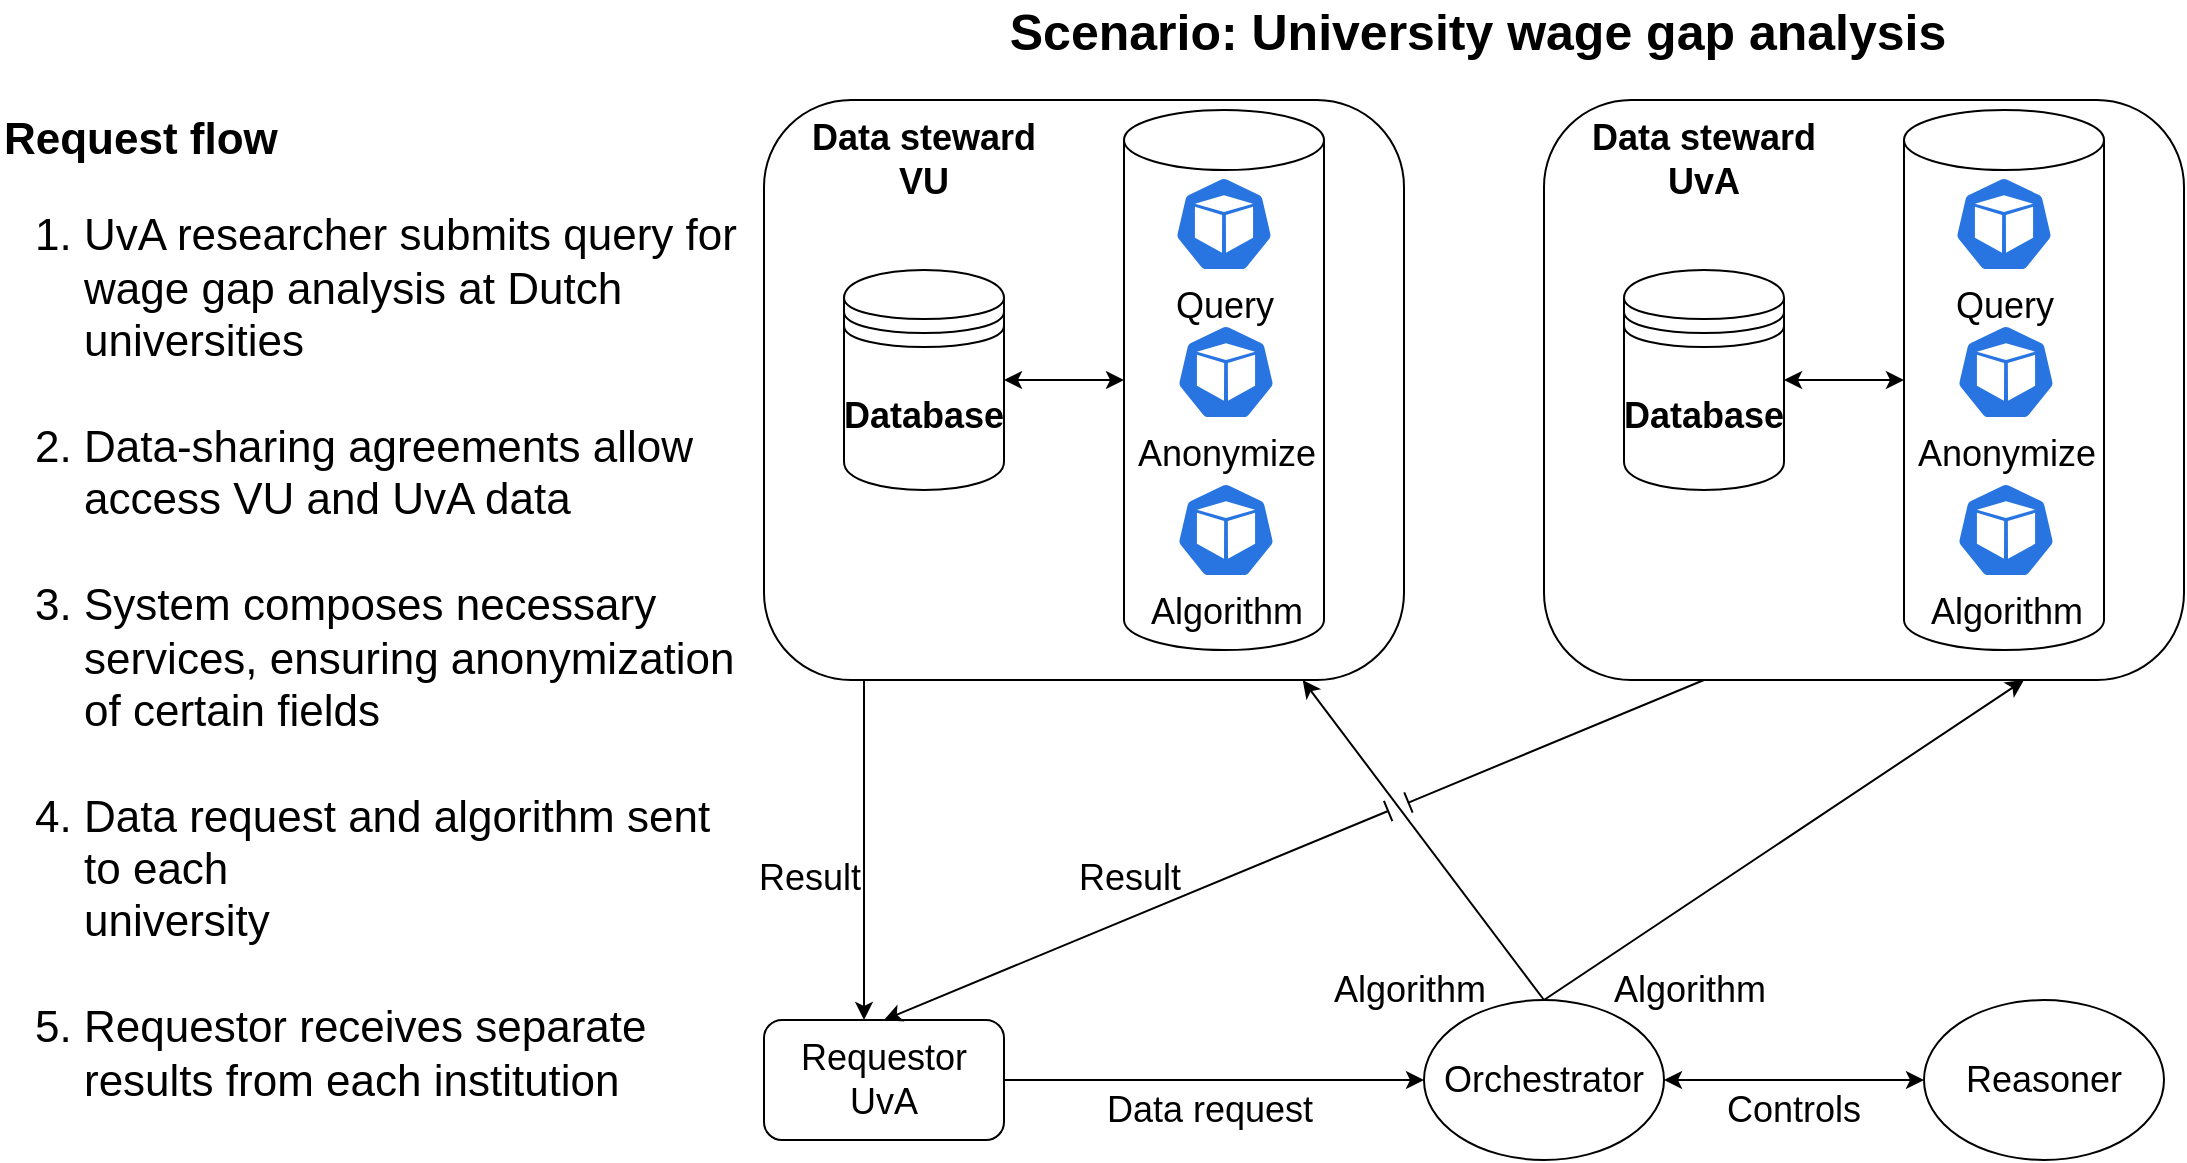 <mxfile version="21.1.2" type="device">
  <diagram name="Page-1" id="IanU65lXr5YfgjGVrclR">
    <mxGraphModel dx="1818" dy="854" grid="1" gridSize="10" guides="1" tooltips="1" connect="1" arrows="1" fold="1" page="1" pageScale="1" pageWidth="1169" pageHeight="827" math="0" shadow="0">
      <root>
        <mxCell id="0" />
        <mxCell id="1" parent="0" />
        <mxCell id="ejBQTjxxGpx7nVnpFVH0-26" style="edgeStyle=orthogonalEdgeStyle;rounded=0;orthogonalLoop=1;jettySize=auto;html=1;fontSize=18;" parent="1" source="ejBQTjxxGpx7nVnpFVH0-2" target="l7ehpIWS_LAEImh4VPKt-16" edge="1">
          <mxGeometry relative="1" as="geometry">
            <Array as="points">
              <mxPoint x="432" y="400" />
              <mxPoint x="432" y="400" />
            </Array>
          </mxGeometry>
        </mxCell>
        <mxCell id="ejBQTjxxGpx7nVnpFVH0-10" style="edgeStyle=orthogonalEdgeStyle;rounded=0;orthogonalLoop=1;jettySize=auto;html=1;entryX=0;entryY=0.5;entryDx=0;entryDy=0;fontSize=18;" parent="1" source="l7ehpIWS_LAEImh4VPKt-16" target="ejBQTjxxGpx7nVnpFVH0-9" edge="1">
          <mxGeometry relative="1" as="geometry" />
        </mxCell>
        <mxCell id="l7ehpIWS_LAEImh4VPKt-16" value="Requestor&lt;br&gt;UvA" style="rounded=1;whiteSpace=wrap;html=1;fontSize=18;" parent="1" vertex="1">
          <mxGeometry x="382" y="520" width="120" height="60" as="geometry" />
        </mxCell>
        <mxCell id="ejBQTjxxGpx7nVnpFVH0-21" style="rounded=0;orthogonalLoop=1;jettySize=auto;html=1;exitX=0.5;exitY=0;exitDx=0;exitDy=0;fontSize=18;" parent="1" source="ejBQTjxxGpx7nVnpFVH0-9" target="ejBQTjxxGpx7nVnpFVH0-2" edge="1">
          <mxGeometry relative="1" as="geometry" />
        </mxCell>
        <mxCell id="ejBQTjxxGpx7nVnpFVH0-22" style="rounded=0;orthogonalLoop=1;jettySize=auto;html=1;exitX=0.5;exitY=0;exitDx=0;exitDy=0;fontSize=18;entryX=0.75;entryY=1;entryDx=0;entryDy=0;" parent="1" source="ejBQTjxxGpx7nVnpFVH0-9" target="3js2tnR5aT1tSj7kAq-i-6" edge="1">
          <mxGeometry relative="1" as="geometry">
            <mxPoint x="782" y="350" as="targetPoint" />
          </mxGeometry>
        </mxCell>
        <mxCell id="ejBQTjxxGpx7nVnpFVH0-28" style="edgeStyle=orthogonalEdgeStyle;rounded=0;orthogonalLoop=1;jettySize=auto;html=1;startArrow=classic;startFill=1;fontSize=18;" parent="1" source="ejBQTjxxGpx7nVnpFVH0-9" target="ejBQTjxxGpx7nVnpFVH0-27" edge="1">
          <mxGeometry relative="1" as="geometry" />
        </mxCell>
        <mxCell id="ejBQTjxxGpx7nVnpFVH0-9" value="&lt;font style=&quot;font-size: 18px;&quot;&gt;Orchestrator&lt;/font&gt;" style="ellipse;whiteSpace=wrap;html=1;fontSize=18;" parent="1" vertex="1">
          <mxGeometry x="712" y="510" width="120" height="80" as="geometry" />
        </mxCell>
        <mxCell id="ejBQTjxxGpx7nVnpFVH0-12" value="&lt;font style=&quot;font-size: 18px;&quot;&gt;Data request&lt;/font&gt;" style="text;html=1;strokeColor=none;fillColor=none;align=center;verticalAlign=middle;whiteSpace=wrap;rounded=0;fontSize=18;" parent="1" vertex="1">
          <mxGeometry x="550" y="550" width="110" height="30" as="geometry" />
        </mxCell>
        <mxCell id="ejBQTjxxGpx7nVnpFVH0-25" style="rounded=0;orthogonalLoop=1;jettySize=auto;html=1;jumpStyle=line;jumpSize=11;entryX=0.5;entryY=0;entryDx=0;entryDy=0;fontSize=18;exitX=0.25;exitY=1;exitDx=0;exitDy=0;" parent="1" source="3js2tnR5aT1tSj7kAq-i-6" target="l7ehpIWS_LAEImh4VPKt-16" edge="1">
          <mxGeometry relative="1" as="geometry">
            <mxPoint x="693.081" y="340" as="sourcePoint" />
          </mxGeometry>
        </mxCell>
        <mxCell id="ejBQTjxxGpx7nVnpFVH0-23" value="&lt;font style=&quot;font-size: 18px;&quot;&gt;Algorithm&lt;/font&gt;" style="text;html=1;strokeColor=none;fillColor=none;align=center;verticalAlign=middle;whiteSpace=wrap;rounded=0;fontSize=18;" parent="1" vertex="1">
          <mxGeometry x="790" y="490" width="110" height="30" as="geometry" />
        </mxCell>
        <mxCell id="ejBQTjxxGpx7nVnpFVH0-24" value="&lt;font style=&quot;font-size: 18px;&quot;&gt;Algorithm&lt;/font&gt;" style="text;html=1;strokeColor=none;fillColor=none;align=center;verticalAlign=middle;whiteSpace=wrap;rounded=0;fontSize=18;" parent="1" vertex="1">
          <mxGeometry x="650" y="490" width="110" height="30" as="geometry" />
        </mxCell>
        <mxCell id="ejBQTjxxGpx7nVnpFVH0-27" value="&lt;font style=&quot;font-size: 18px;&quot;&gt;Reasoner&lt;/font&gt;" style="ellipse;whiteSpace=wrap;html=1;fontSize=18;" parent="1" vertex="1">
          <mxGeometry x="962" y="510" width="120" height="80" as="geometry" />
        </mxCell>
        <mxCell id="ejBQTjxxGpx7nVnpFVH0-30" value="&lt;font style=&quot;font-size: 18px;&quot;&gt;Controls&lt;/font&gt;" style="text;html=1;strokeColor=none;fillColor=none;align=center;verticalAlign=middle;whiteSpace=wrap;rounded=0;fontSize=18;" parent="1" vertex="1">
          <mxGeometry x="842" y="550" width="110" height="30" as="geometry" />
        </mxCell>
        <mxCell id="ejBQTjxxGpx7nVnpFVH0-31" value="&lt;font style=&quot;font-size: 18px;&quot;&gt;Result&lt;/font&gt;" style="text;html=1;strokeColor=none;fillColor=none;align=center;verticalAlign=middle;whiteSpace=wrap;rounded=0;fontSize=18;" parent="1" vertex="1">
          <mxGeometry x="350" y="434" width="110" height="30" as="geometry" />
        </mxCell>
        <mxCell id="ejBQTjxxGpx7nVnpFVH0-32" value="&lt;font style=&quot;font-size: 18px;&quot;&gt;Result&lt;/font&gt;" style="text;html=1;strokeColor=none;fillColor=none;align=center;verticalAlign=middle;whiteSpace=wrap;rounded=0;fontSize=18;" parent="1" vertex="1">
          <mxGeometry x="510" y="434" width="110" height="30" as="geometry" />
        </mxCell>
        <mxCell id="3js2tnR5aT1tSj7kAq-i-3" value="" style="group" parent="1" vertex="1" connectable="0">
          <mxGeometry x="382" y="60" width="320" height="290" as="geometry" />
        </mxCell>
        <mxCell id="ejBQTjxxGpx7nVnpFVH0-2" value="" style="rounded=1;whiteSpace=wrap;html=1;fontSize=18;" parent="3js2tnR5aT1tSj7kAq-i-3" vertex="1">
          <mxGeometry width="320" height="290" as="geometry" />
        </mxCell>
        <mxCell id="ejBQTjxxGpx7nVnpFVH0-3" value="&lt;b style=&quot;font-size: 18px;&quot;&gt;Data steward&lt;br&gt;VU&lt;br&gt;&lt;/b&gt;" style="text;html=1;strokeColor=none;fillColor=none;align=center;verticalAlign=middle;whiteSpace=wrap;rounded=0;fontSize=18;" parent="3js2tnR5aT1tSj7kAq-i-3" vertex="1">
          <mxGeometry x="20" y="10" width="120" height="40" as="geometry" />
        </mxCell>
        <mxCell id="ejBQTjxxGpx7nVnpFVH0-7" value="&lt;font style=&quot;font-size: 18px;&quot;&gt;&lt;b style=&quot;font-size: 18px;&quot;&gt;Database&lt;/b&gt;&lt;/font&gt;" style="shape=datastore;whiteSpace=wrap;html=1;fontSize=18;" parent="3js2tnR5aT1tSj7kAq-i-3" vertex="1">
          <mxGeometry x="40" y="85" width="80" height="110" as="geometry" />
        </mxCell>
        <mxCell id="3js2tnR5aT1tSj7kAq-i-1" value="" style="group" parent="3js2tnR5aT1tSj7kAq-i-3" vertex="1" connectable="0">
          <mxGeometry x="180" y="5" width="100" height="270" as="geometry" />
        </mxCell>
        <mxCell id="ejBQTjxxGpx7nVnpFVH0-6" value="" style="shape=cylinder3;whiteSpace=wrap;html=1;boundedLbl=1;backgroundOutline=1;size=15;fontSize=18;" parent="3js2tnR5aT1tSj7kAq-i-1" vertex="1">
          <mxGeometry width="100" height="270" as="geometry" />
        </mxCell>
        <mxCell id="ejBQTjxxGpx7nVnpFVH0-4" value="Query" style="sketch=0;html=1;dashed=0;whitespace=wrap;fillColor=#2875E2;strokeColor=#ffffff;points=[[0.005,0.63,0],[0.1,0.2,0],[0.9,0.2,0],[0.5,0,0],[0.995,0.63,0],[0.72,0.99,0],[0.5,1,0],[0.28,0.99,0]];verticalLabelPosition=bottom;align=center;verticalAlign=top;shape=mxgraph.kubernetes.icon;prIcon=pod;fontSize=18;" parent="3js2tnR5aT1tSj7kAq-i-1" vertex="1">
          <mxGeometry x="25" y="33" width="50" height="48" as="geometry" />
        </mxCell>
        <mxCell id="ejBQTjxxGpx7nVnpFVH0-5" value="Anonymize" style="sketch=0;html=1;dashed=0;whitespace=wrap;fillColor=#2875E2;strokeColor=#ffffff;points=[[0.005,0.63,0],[0.1,0.2,0],[0.9,0.2,0],[0.5,0,0],[0.995,0.63,0],[0.72,0.99,0],[0.5,1,0],[0.28,0.99,0]];verticalLabelPosition=bottom;align=center;verticalAlign=top;shape=mxgraph.kubernetes.icon;prIcon=pod;fontSize=18;" parent="3js2tnR5aT1tSj7kAq-i-1" vertex="1">
          <mxGeometry x="26" y="107" width="50" height="48" as="geometry" />
        </mxCell>
        <mxCell id="GjTkm0lRFZT-os-REsQP-1" value="Algorithm" style="sketch=0;html=1;dashed=0;whitespace=wrap;fillColor=#2875E2;strokeColor=#ffffff;points=[[0.005,0.63,0],[0.1,0.2,0],[0.9,0.2,0],[0.5,0,0],[0.995,0.63,0],[0.72,0.99,0],[0.5,1,0],[0.28,0.99,0]];verticalLabelPosition=bottom;align=center;verticalAlign=top;shape=mxgraph.kubernetes.icon;prIcon=pod;fontSize=18;" parent="3js2tnR5aT1tSj7kAq-i-1" vertex="1">
          <mxGeometry x="26" y="186" width="50" height="48" as="geometry" />
        </mxCell>
        <mxCell id="ejBQTjxxGpx7nVnpFVH0-8" style="edgeStyle=orthogonalEdgeStyle;rounded=0;orthogonalLoop=1;jettySize=auto;html=1;startArrow=classic;startFill=1;fontSize=18;" parent="3js2tnR5aT1tSj7kAq-i-3" source="ejBQTjxxGpx7nVnpFVH0-7" target="ejBQTjxxGpx7nVnpFVH0-6" edge="1">
          <mxGeometry relative="1" as="geometry" />
        </mxCell>
        <mxCell id="3js2tnR5aT1tSj7kAq-i-5" value="" style="group" parent="1" vertex="1" connectable="0">
          <mxGeometry x="772" y="60" width="320" height="290" as="geometry" />
        </mxCell>
        <mxCell id="3js2tnR5aT1tSj7kAq-i-6" value="" style="rounded=1;whiteSpace=wrap;html=1;fontSize=18;" parent="3js2tnR5aT1tSj7kAq-i-5" vertex="1">
          <mxGeometry width="320" height="290" as="geometry" />
        </mxCell>
        <mxCell id="3js2tnR5aT1tSj7kAq-i-7" value="&lt;b style=&quot;font-size: 18px;&quot;&gt;Data steward&lt;br&gt;UvA&lt;br&gt;&lt;/b&gt;" style="text;html=1;strokeColor=none;fillColor=none;align=center;verticalAlign=middle;whiteSpace=wrap;rounded=0;fontSize=18;" parent="3js2tnR5aT1tSj7kAq-i-5" vertex="1">
          <mxGeometry x="20" y="10" width="120" height="40" as="geometry" />
        </mxCell>
        <mxCell id="3js2tnR5aT1tSj7kAq-i-8" value="&lt;font style=&quot;font-size: 18px;&quot;&gt;&lt;b style=&quot;font-size: 18px;&quot;&gt;Database&lt;/b&gt;&lt;/font&gt;" style="shape=datastore;whiteSpace=wrap;html=1;fontSize=18;" parent="3js2tnR5aT1tSj7kAq-i-5" vertex="1">
          <mxGeometry x="40" y="85" width="80" height="110" as="geometry" />
        </mxCell>
        <mxCell id="3js2tnR5aT1tSj7kAq-i-9" value="" style="group" parent="3js2tnR5aT1tSj7kAq-i-5" vertex="1" connectable="0">
          <mxGeometry x="180" y="5" width="100" height="270" as="geometry" />
        </mxCell>
        <mxCell id="3js2tnR5aT1tSj7kAq-i-10" value="" style="shape=cylinder3;whiteSpace=wrap;html=1;boundedLbl=1;backgroundOutline=1;size=15;fontSize=18;" parent="3js2tnR5aT1tSj7kAq-i-9" vertex="1">
          <mxGeometry width="100" height="270" as="geometry" />
        </mxCell>
        <mxCell id="3js2tnR5aT1tSj7kAq-i-11" value="Query" style="sketch=0;html=1;dashed=0;whitespace=wrap;fillColor=#2875E2;strokeColor=#ffffff;points=[[0.005,0.63,0],[0.1,0.2,0],[0.9,0.2,0],[0.5,0,0],[0.995,0.63,0],[0.72,0.99,0],[0.5,1,0],[0.28,0.99,0]];verticalLabelPosition=bottom;align=center;verticalAlign=top;shape=mxgraph.kubernetes.icon;prIcon=pod;fontSize=18;" parent="3js2tnR5aT1tSj7kAq-i-9" vertex="1">
          <mxGeometry x="25" y="33" width="50" height="48" as="geometry" />
        </mxCell>
        <mxCell id="3js2tnR5aT1tSj7kAq-i-12" value="Anonymize" style="sketch=0;html=1;dashed=0;whitespace=wrap;fillColor=#2875E2;strokeColor=#ffffff;points=[[0.005,0.63,0],[0.1,0.2,0],[0.9,0.2,0],[0.5,0,0],[0.995,0.63,0],[0.72,0.99,0],[0.5,1,0],[0.28,0.99,0]];verticalLabelPosition=bottom;align=center;verticalAlign=top;shape=mxgraph.kubernetes.icon;prIcon=pod;fontSize=18;" parent="3js2tnR5aT1tSj7kAq-i-9" vertex="1">
          <mxGeometry x="26" y="107" width="50" height="48" as="geometry" />
        </mxCell>
        <mxCell id="3js2tnR5aT1tSj7kAq-i-13" value="Algorithm" style="sketch=0;html=1;dashed=0;whitespace=wrap;fillColor=#2875E2;strokeColor=#ffffff;points=[[0.005,0.63,0],[0.1,0.2,0],[0.9,0.2,0],[0.5,0,0],[0.995,0.63,0],[0.72,0.99,0],[0.5,1,0],[0.28,0.99,0]];verticalLabelPosition=bottom;align=center;verticalAlign=top;shape=mxgraph.kubernetes.icon;prIcon=pod;fontSize=18;" parent="3js2tnR5aT1tSj7kAq-i-9" vertex="1">
          <mxGeometry x="26" y="186" width="50" height="48" as="geometry" />
        </mxCell>
        <mxCell id="3js2tnR5aT1tSj7kAq-i-14" style="edgeStyle=orthogonalEdgeStyle;rounded=0;orthogonalLoop=1;jettySize=auto;html=1;startArrow=classic;startFill=1;fontSize=18;" parent="3js2tnR5aT1tSj7kAq-i-5" source="3js2tnR5aT1tSj7kAq-i-8" target="3js2tnR5aT1tSj7kAq-i-10" edge="1">
          <mxGeometry relative="1" as="geometry" />
        </mxCell>
        <mxCell id="3js2tnR5aT1tSj7kAq-i-17" value="&lt;div style=&quot;font-size: 22px;&quot;&gt;&lt;b style=&quot;&quot;&gt;&lt;font style=&quot;font-size: 22px;&quot;&gt;Request flow&lt;/font&gt;&lt;/b&gt;&lt;/div&gt;&lt;ol style=&quot;font-size: 22px;&quot;&gt;&lt;li style=&quot;&quot;&gt;&lt;font style=&quot;font-size: 22px;&quot;&gt;UvA researcher submits query for wage gap analysis at Dutch universities&lt;br&gt;&lt;br&gt;&lt;/font&gt;&lt;/li&gt;&lt;li style=&quot;&quot;&gt;&lt;font style=&quot;font-size: 22px;&quot;&gt;Data-sharing agreements allow access VU and UvA data&lt;br&gt;&lt;br&gt;&lt;/font&gt;&lt;/li&gt;&lt;li style=&quot;&quot;&gt;&lt;font style=&quot;font-size: 22px;&quot;&gt;System composes necessary services, ensuring anonymization of certain fields&lt;br&gt;&lt;br&gt;&lt;/font&gt;&lt;/li&gt;&lt;li style=&quot;&quot;&gt;&lt;font style=&quot;font-size: 22px;&quot;&gt;Data request and algorithm sent to each &lt;br&gt;university&lt;br&gt;&lt;br&gt;&lt;/font&gt;&lt;/li&gt;&lt;li style=&quot;&quot;&gt;&lt;font style=&quot;font-size: 22px;&quot;&gt;Requestor receives separate results from each institution&lt;/font&gt;&lt;/li&gt;&lt;/ol&gt;" style="text;whiteSpace=wrap;html=1;" parent="1" vertex="1">
          <mxGeometry y="60" width="370" height="240" as="geometry" />
        </mxCell>
        <mxCell id="3js2tnR5aT1tSj7kAq-i-20" value="&lt;b&gt;&lt;font style=&quot;font-size: 25px;&quot;&gt;Scenario: University wage gap analysis&lt;/font&gt;&lt;/b&gt;" style="text;html=1;strokeColor=none;fillColor=none;align=center;verticalAlign=middle;whiteSpace=wrap;rounded=0;" parent="1" vertex="1">
          <mxGeometry x="420" y="10" width="638" height="30" as="geometry" />
        </mxCell>
      </root>
    </mxGraphModel>
  </diagram>
</mxfile>
